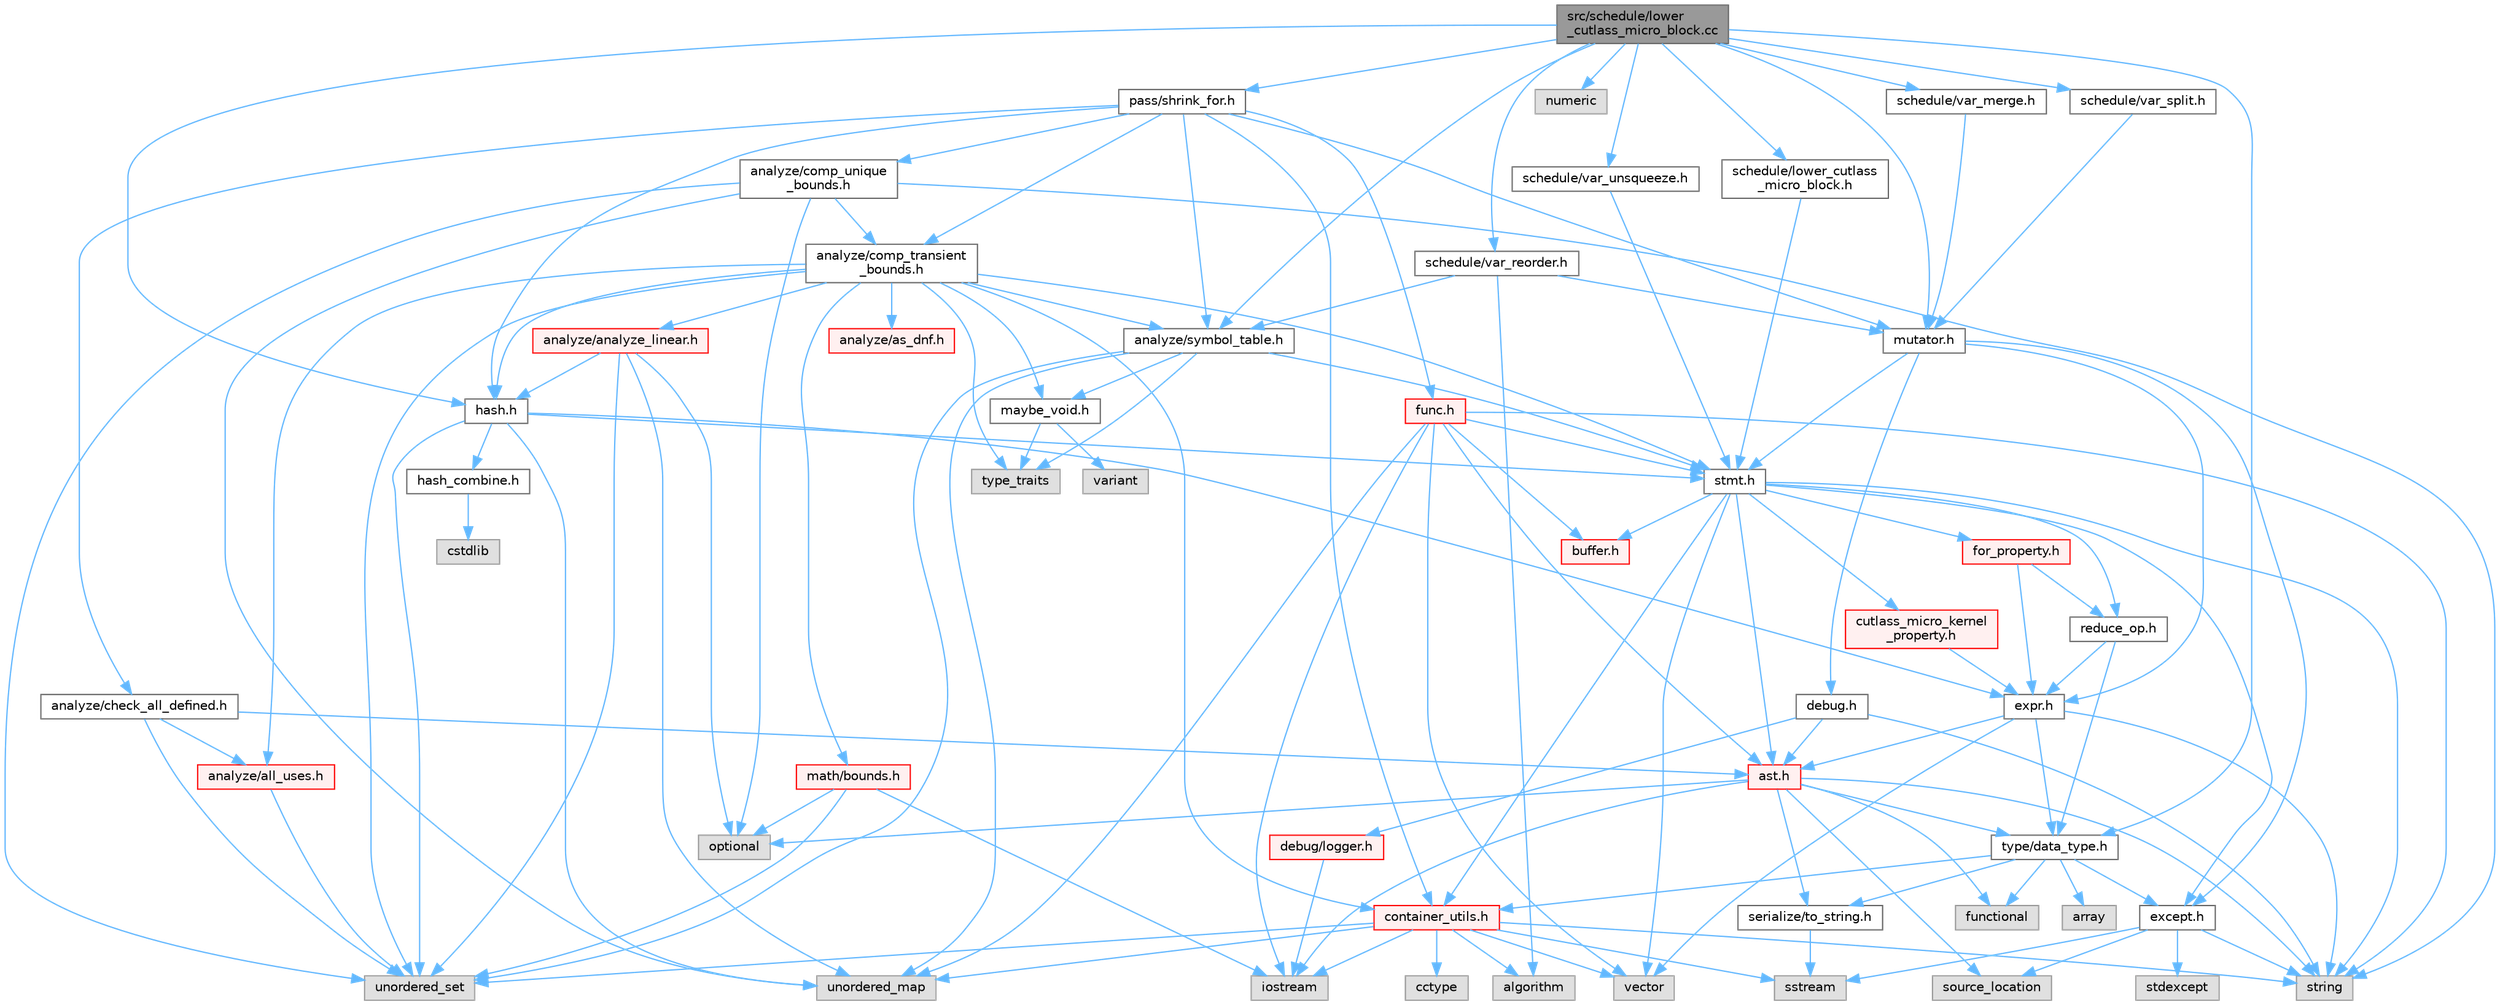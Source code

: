 digraph "src/schedule/lower_cutlass_micro_block.cc"
{
 // LATEX_PDF_SIZE
  bgcolor="transparent";
  edge [fontname=Helvetica,fontsize=10,labelfontname=Helvetica,labelfontsize=10];
  node [fontname=Helvetica,fontsize=10,shape=box,height=0.2,width=0.4];
  Node1 [label="src/schedule/lower\l_cutlass_micro_block.cc",height=0.2,width=0.4,color="gray40", fillcolor="grey60", style="filled", fontcolor="black",tooltip=" "];
  Node1 -> Node2 [color="steelblue1",style="solid"];
  Node2 [label="analyze/symbol_table.h",height=0.2,width=0.4,color="grey40", fillcolor="white", style="filled",URL="$symbol__table_8h.html",tooltip=" "];
  Node2 -> Node3 [color="steelblue1",style="solid"];
  Node3 [label="type_traits",height=0.2,width=0.4,color="grey60", fillcolor="#E0E0E0", style="filled",tooltip=" "];
  Node2 -> Node4 [color="steelblue1",style="solid"];
  Node4 [label="unordered_map",height=0.2,width=0.4,color="grey60", fillcolor="#E0E0E0", style="filled",tooltip=" "];
  Node2 -> Node5 [color="steelblue1",style="solid"];
  Node5 [label="unordered_set",height=0.2,width=0.4,color="grey60", fillcolor="#E0E0E0", style="filled",tooltip=" "];
  Node2 -> Node6 [color="steelblue1",style="solid"];
  Node6 [label="maybe_void.h",height=0.2,width=0.4,color="grey40", fillcolor="white", style="filled",URL="$maybe__void_8h.html",tooltip=" "];
  Node6 -> Node3 [color="steelblue1",style="solid"];
  Node6 -> Node7 [color="steelblue1",style="solid"];
  Node7 [label="variant",height=0.2,width=0.4,color="grey60", fillcolor="#E0E0E0", style="filled",tooltip=" "];
  Node2 -> Node8 [color="steelblue1",style="solid"];
  Node8 [label="stmt.h",height=0.2,width=0.4,color="grey40", fillcolor="white", style="filled",URL="$stmt_8h.html",tooltip=" "];
  Node8 -> Node9 [color="steelblue1",style="solid"];
  Node9 [label="string",height=0.2,width=0.4,color="grey60", fillcolor="#E0E0E0", style="filled",tooltip=" "];
  Node8 -> Node10 [color="steelblue1",style="solid"];
  Node10 [label="vector",height=0.2,width=0.4,color="grey60", fillcolor="#E0E0E0", style="filled",tooltip=" "];
  Node8 -> Node11 [color="steelblue1",style="solid"];
  Node11 [label="ast.h",height=0.2,width=0.4,color="red", fillcolor="#FFF0F0", style="filled",URL="$ast_8h.html",tooltip=" "];
  Node11 -> Node13 [color="steelblue1",style="solid"];
  Node13 [label="functional",height=0.2,width=0.4,color="grey60", fillcolor="#E0E0E0", style="filled",tooltip=" "];
  Node11 -> Node14 [color="steelblue1",style="solid"];
  Node14 [label="iostream",height=0.2,width=0.4,color="grey60", fillcolor="#E0E0E0", style="filled",tooltip=" "];
  Node11 -> Node15 [color="steelblue1",style="solid"];
  Node15 [label="optional",height=0.2,width=0.4,color="grey60", fillcolor="#E0E0E0", style="filled",tooltip=" "];
  Node11 -> Node16 [color="steelblue1",style="solid"];
  Node16 [label="source_location",height=0.2,width=0.4,color="grey60", fillcolor="#E0E0E0", style="filled",tooltip=" "];
  Node11 -> Node9 [color="steelblue1",style="solid"];
  Node11 -> Node29 [color="steelblue1",style="solid"];
  Node29 [label="serialize/to_string.h",height=0.2,width=0.4,color="grey40", fillcolor="white", style="filled",URL="$to__string_8h.html",tooltip=" "];
  Node29 -> Node27 [color="steelblue1",style="solid"];
  Node27 [label="sstream",height=0.2,width=0.4,color="grey60", fillcolor="#E0E0E0", style="filled",tooltip=" "];
  Node11 -> Node31 [color="steelblue1",style="solid"];
  Node31 [label="type/data_type.h",height=0.2,width=0.4,color="grey40", fillcolor="white", style="filled",URL="$data__type_8h.html",tooltip=" "];
  Node31 -> Node32 [color="steelblue1",style="solid"];
  Node32 [label="array",height=0.2,width=0.4,color="grey60", fillcolor="#E0E0E0", style="filled",tooltip=" "];
  Node31 -> Node13 [color="steelblue1",style="solid"];
  Node31 -> Node33 [color="steelblue1",style="solid"];
  Node33 [label="container_utils.h",height=0.2,width=0.4,color="red", fillcolor="#FFF0F0", style="filled",URL="$container__utils_8h.html",tooltip=" "];
  Node33 -> Node34 [color="steelblue1",style="solid"];
  Node34 [label="algorithm",height=0.2,width=0.4,color="grey60", fillcolor="#E0E0E0", style="filled",tooltip=" "];
  Node33 -> Node35 [color="steelblue1",style="solid"];
  Node35 [label="cctype",height=0.2,width=0.4,color="grey60", fillcolor="#E0E0E0", style="filled",tooltip=" "];
  Node33 -> Node14 [color="steelblue1",style="solid"];
  Node33 -> Node27 [color="steelblue1",style="solid"];
  Node33 -> Node9 [color="steelblue1",style="solid"];
  Node33 -> Node4 [color="steelblue1",style="solid"];
  Node33 -> Node5 [color="steelblue1",style="solid"];
  Node33 -> Node10 [color="steelblue1",style="solid"];
  Node31 -> Node26 [color="steelblue1",style="solid"];
  Node26 [label="except.h",height=0.2,width=0.4,color="grey40", fillcolor="white", style="filled",URL="$except_8h.html",tooltip=" "];
  Node26 -> Node16 [color="steelblue1",style="solid"];
  Node26 -> Node27 [color="steelblue1",style="solid"];
  Node26 -> Node28 [color="steelblue1",style="solid"];
  Node28 [label="stdexcept",height=0.2,width=0.4,color="grey60", fillcolor="#E0E0E0", style="filled",tooltip=" "];
  Node26 -> Node9 [color="steelblue1",style="solid"];
  Node31 -> Node29 [color="steelblue1",style="solid"];
  Node8 -> Node40 [color="steelblue1",style="solid"];
  Node40 [label="buffer.h",height=0.2,width=0.4,color="red", fillcolor="#FFF0F0", style="filled",URL="$buffer_8h.html",tooltip=" "];
  Node8 -> Node33 [color="steelblue1",style="solid"];
  Node8 -> Node45 [color="steelblue1",style="solid"];
  Node45 [label="cutlass_micro_kernel\l_property.h",height=0.2,width=0.4,color="red", fillcolor="#FFF0F0", style="filled",URL="$cutlass__micro__kernel__property_8h.html",tooltip=" "];
  Node45 -> Node42 [color="steelblue1",style="solid"];
  Node42 [label="expr.h",height=0.2,width=0.4,color="grey40", fillcolor="white", style="filled",URL="$expr_8h.html",tooltip=" "];
  Node42 -> Node9 [color="steelblue1",style="solid"];
  Node42 -> Node10 [color="steelblue1",style="solid"];
  Node42 -> Node11 [color="steelblue1",style="solid"];
  Node42 -> Node31 [color="steelblue1",style="solid"];
  Node8 -> Node26 [color="steelblue1",style="solid"];
  Node8 -> Node46 [color="steelblue1",style="solid"];
  Node46 [label="for_property.h",height=0.2,width=0.4,color="red", fillcolor="#FFF0F0", style="filled",URL="$for__property_8h.html",tooltip=" "];
  Node46 -> Node42 [color="steelblue1",style="solid"];
  Node46 -> Node49 [color="steelblue1",style="solid"];
  Node49 [label="reduce_op.h",height=0.2,width=0.4,color="grey40", fillcolor="white", style="filled",URL="$reduce__op_8h.html",tooltip=" "];
  Node49 -> Node42 [color="steelblue1",style="solid"];
  Node49 -> Node31 [color="steelblue1",style="solid"];
  Node8 -> Node49 [color="steelblue1",style="solid"];
  Node1 -> Node50 [color="steelblue1",style="solid"];
  Node50 [label="hash.h",height=0.2,width=0.4,color="grey40", fillcolor="white", style="filled",URL="$hash_8h.html",tooltip=" "];
  Node50 -> Node4 [color="steelblue1",style="solid"];
  Node50 -> Node5 [color="steelblue1",style="solid"];
  Node50 -> Node42 [color="steelblue1",style="solid"];
  Node50 -> Node48 [color="steelblue1",style="solid"];
  Node48 [label="hash_combine.h",height=0.2,width=0.4,color="grey40", fillcolor="white", style="filled",URL="$hash__combine_8h.html",tooltip=" "];
  Node48 -> Node25 [color="steelblue1",style="solid"];
  Node25 [label="cstdlib",height=0.2,width=0.4,color="grey60", fillcolor="#E0E0E0", style="filled",tooltip=" "];
  Node50 -> Node8 [color="steelblue1",style="solid"];
  Node1 -> Node51 [color="steelblue1",style="solid"];
  Node51 [label="mutator.h",height=0.2,width=0.4,color="grey40", fillcolor="white", style="filled",URL="$mutator_8h.html",tooltip=" "];
  Node51 -> Node52 [color="steelblue1",style="solid"];
  Node52 [label="debug.h",height=0.2,width=0.4,color="grey40", fillcolor="white", style="filled",URL="$debug_8h.html",tooltip=" "];
  Node52 -> Node9 [color="steelblue1",style="solid"];
  Node52 -> Node11 [color="steelblue1",style="solid"];
  Node52 -> Node53 [color="steelblue1",style="solid"];
  Node53 [label="debug/logger.h",height=0.2,width=0.4,color="red", fillcolor="#FFF0F0", style="filled",URL="$logger_8h.html",tooltip=" "];
  Node53 -> Node14 [color="steelblue1",style="solid"];
  Node51 -> Node26 [color="steelblue1",style="solid"];
  Node51 -> Node42 [color="steelblue1",style="solid"];
  Node51 -> Node8 [color="steelblue1",style="solid"];
  Node1 -> Node56 [color="steelblue1",style="solid"];
  Node56 [label="numeric",height=0.2,width=0.4,color="grey60", fillcolor="#E0E0E0", style="filled",tooltip=" "];
  Node1 -> Node57 [color="steelblue1",style="solid"];
  Node57 [label="pass/shrink_for.h",height=0.2,width=0.4,color="grey40", fillcolor="white", style="filled",URL="$shrink__for_8h.html",tooltip=" "];
  Node57 -> Node58 [color="steelblue1",style="solid"];
  Node58 [label="analyze/check_all_defined.h",height=0.2,width=0.4,color="grey40", fillcolor="white", style="filled",URL="$check__all__defined_8h.html",tooltip=" "];
  Node58 -> Node5 [color="steelblue1",style="solid"];
  Node58 -> Node59 [color="steelblue1",style="solid"];
  Node59 [label="analyze/all_uses.h",height=0.2,width=0.4,color="red", fillcolor="#FFF0F0", style="filled",URL="$all__uses_8h.html",tooltip=" "];
  Node59 -> Node5 [color="steelblue1",style="solid"];
  Node58 -> Node11 [color="steelblue1",style="solid"];
  Node57 -> Node69 [color="steelblue1",style="solid"];
  Node69 [label="analyze/comp_transient\l_bounds.h",height=0.2,width=0.4,color="grey40", fillcolor="white", style="filled",URL="$comp__transient__bounds_8h.html",tooltip=" "];
  Node69 -> Node3 [color="steelblue1",style="solid"];
  Node69 -> Node5 [color="steelblue1",style="solid"];
  Node69 -> Node59 [color="steelblue1",style="solid"];
  Node69 -> Node70 [color="steelblue1",style="solid"];
  Node70 [label="analyze/analyze_linear.h",height=0.2,width=0.4,color="red", fillcolor="#FFF0F0", style="filled",URL="$analyze__linear_8h.html",tooltip=" "];
  Node70 -> Node15 [color="steelblue1",style="solid"];
  Node70 -> Node4 [color="steelblue1",style="solid"];
  Node70 -> Node5 [color="steelblue1",style="solid"];
  Node70 -> Node50 [color="steelblue1",style="solid"];
  Node69 -> Node72 [color="steelblue1",style="solid"];
  Node72 [label="analyze/as_dnf.h",height=0.2,width=0.4,color="red", fillcolor="#FFF0F0", style="filled",URL="$as__dnf_8h.html",tooltip=" "];
  Node69 -> Node2 [color="steelblue1",style="solid"];
  Node69 -> Node33 [color="steelblue1",style="solid"];
  Node69 -> Node50 [color="steelblue1",style="solid"];
  Node69 -> Node73 [color="steelblue1",style="solid"];
  Node73 [label="math/bounds.h",height=0.2,width=0.4,color="red", fillcolor="#FFF0F0", style="filled",URL="$bounds_8h.html",tooltip=" "];
  Node73 -> Node14 [color="steelblue1",style="solid"];
  Node73 -> Node15 [color="steelblue1",style="solid"];
  Node73 -> Node5 [color="steelblue1",style="solid"];
  Node69 -> Node6 [color="steelblue1",style="solid"];
  Node69 -> Node8 [color="steelblue1",style="solid"];
  Node57 -> Node75 [color="steelblue1",style="solid"];
  Node75 [label="analyze/comp_unique\l_bounds.h",height=0.2,width=0.4,color="grey40", fillcolor="white", style="filled",URL="$comp__unique__bounds_8h.html",tooltip=" "];
  Node75 -> Node15 [color="steelblue1",style="solid"];
  Node75 -> Node9 [color="steelblue1",style="solid"];
  Node75 -> Node4 [color="steelblue1",style="solid"];
  Node75 -> Node5 [color="steelblue1",style="solid"];
  Node75 -> Node69 [color="steelblue1",style="solid"];
  Node57 -> Node2 [color="steelblue1",style="solid"];
  Node57 -> Node33 [color="steelblue1",style="solid"];
  Node57 -> Node61 [color="steelblue1",style="solid"];
  Node61 [label="func.h",height=0.2,width=0.4,color="red", fillcolor="#FFF0F0", style="filled",URL="$func_8h.html",tooltip=" "];
  Node61 -> Node14 [color="steelblue1",style="solid"];
  Node61 -> Node9 [color="steelblue1",style="solid"];
  Node61 -> Node4 [color="steelblue1",style="solid"];
  Node61 -> Node10 [color="steelblue1",style="solid"];
  Node61 -> Node11 [color="steelblue1",style="solid"];
  Node61 -> Node40 [color="steelblue1",style="solid"];
  Node61 -> Node8 [color="steelblue1",style="solid"];
  Node57 -> Node50 [color="steelblue1",style="solid"];
  Node57 -> Node51 [color="steelblue1",style="solid"];
  Node1 -> Node76 [color="steelblue1",style="solid"];
  Node76 [label="schedule/lower_cutlass\l_micro_block.h",height=0.2,width=0.4,color="grey40", fillcolor="white", style="filled",URL="$lower__cutlass__micro__block_8h.html",tooltip=" "];
  Node76 -> Node8 [color="steelblue1",style="solid"];
  Node1 -> Node77 [color="steelblue1",style="solid"];
  Node77 [label="schedule/var_merge.h",height=0.2,width=0.4,color="grey40", fillcolor="white", style="filled",URL="$var__merge_8h.html",tooltip=" "];
  Node77 -> Node51 [color="steelblue1",style="solid"];
  Node1 -> Node78 [color="steelblue1",style="solid"];
  Node78 [label="schedule/var_reorder.h",height=0.2,width=0.4,color="grey40", fillcolor="white", style="filled",URL="$var__reorder_8h.html",tooltip=" "];
  Node78 -> Node34 [color="steelblue1",style="solid"];
  Node78 -> Node2 [color="steelblue1",style="solid"];
  Node78 -> Node51 [color="steelblue1",style="solid"];
  Node1 -> Node79 [color="steelblue1",style="solid"];
  Node79 [label="schedule/var_split.h",height=0.2,width=0.4,color="grey40", fillcolor="white", style="filled",URL="$var__split_8h.html",tooltip=" "];
  Node79 -> Node51 [color="steelblue1",style="solid"];
  Node1 -> Node80 [color="steelblue1",style="solid"];
  Node80 [label="schedule/var_unsqueeze.h",height=0.2,width=0.4,color="grey40", fillcolor="white", style="filled",URL="$var__unsqueeze_8h.html",tooltip=" "];
  Node80 -> Node8 [color="steelblue1",style="solid"];
  Node1 -> Node31 [color="steelblue1",style="solid"];
}
